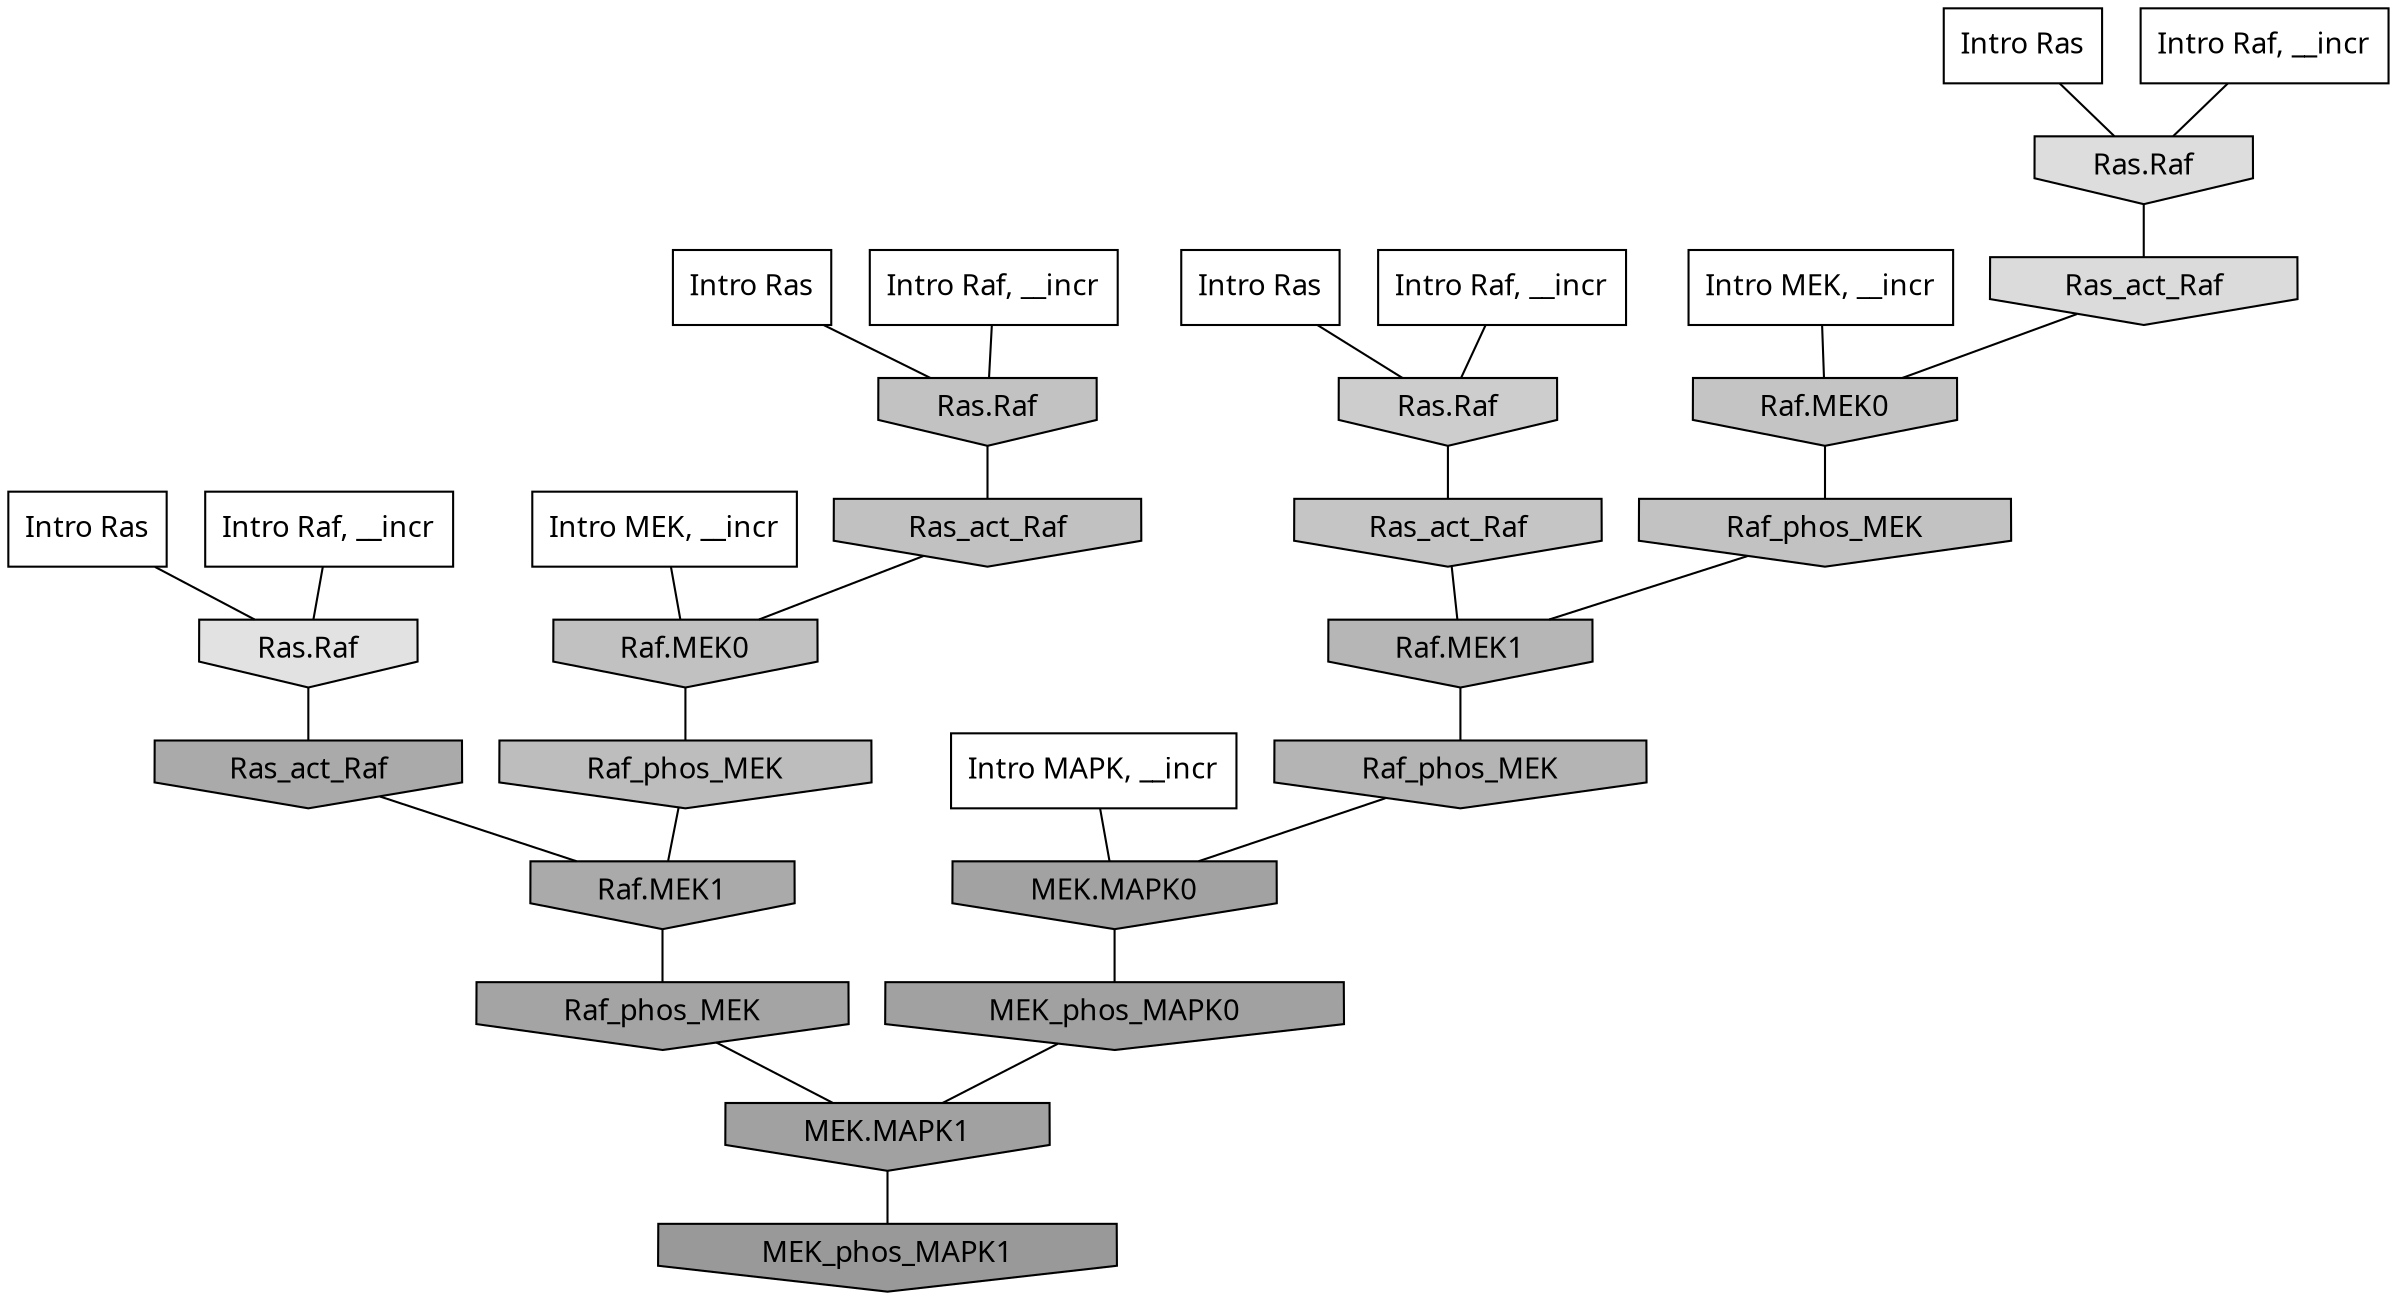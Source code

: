 digraph G{
  rankdir="TB";
  ranksep=0.30;
  node [fontname="CMU Serif"];
  edge [fontname="CMU Serif"];
  
  19 [label="Intro Ras", shape=rectangle, style=filled, fillcolor="0.000 0.000 1.000"]
  
  64 [label="Intro Ras", shape=rectangle, style=filled, fillcolor="0.000 0.000 1.000"]
  
  83 [label="Intro Ras", shape=rectangle, style=filled, fillcolor="0.000 0.000 1.000"]
  
  87 [label="Intro Ras", shape=rectangle, style=filled, fillcolor="0.000 0.000 1.000"]
  
  421 [label="Intro Raf, __incr", shape=rectangle, style=filled, fillcolor="0.000 0.000 1.000"]
  
  543 [label="Intro Raf, __incr", shape=rectangle, style=filled, fillcolor="0.000 0.000 1.000"]
  
  710 [label="Intro Raf, __incr", shape=rectangle, style=filled, fillcolor="0.000 0.000 1.000"]
  
  1091 [label="Intro Raf, __incr", shape=rectangle, style=filled, fillcolor="0.000 0.000 1.000"]
  
  1207 [label="Intro MEK, __incr", shape=rectangle, style=filled, fillcolor="0.000 0.000 1.000"]
  
  1996 [label="Intro MEK, __incr", shape=rectangle, style=filled, fillcolor="0.000 0.000 1.000"]
  
  2863 [label="Intro MAPK, __incr", shape=rectangle, style=filled, fillcolor="0.000 0.000 1.000"]
  
  4227 [label="Ras.Raf", shape=invhouse, style=filled, fillcolor="0.000 0.000 0.883"]
  
  4439 [label="Ras.Raf", shape=invhouse, style=filled, fillcolor="0.000 0.000 0.864"]
  
  4505 [label="Ras_act_Raf", shape=invhouse, style=filled, fillcolor="0.000 0.000 0.859"]
  
  5216 [label="Ras.Raf", shape=invhouse, style=filled, fillcolor="0.000 0.000 0.801"]
  
  5584 [label="Ras_act_Raf", shape=invhouse, style=filled, fillcolor="0.000 0.000 0.773"]
  
  5672 [label="Raf.MEK0", shape=invhouse, style=filled, fillcolor="0.000 0.000 0.768"]
  
  5770 [label="Raf_phos_MEK", shape=invhouse, style=filled, fillcolor="0.000 0.000 0.761"]
  
  5775 [label="Ras.Raf", shape=invhouse, style=filled, fillcolor="0.000 0.000 0.761"]
  
  5879 [label="Ras_act_Raf", shape=invhouse, style=filled, fillcolor="0.000 0.000 0.755"]
  
  5882 [label="Raf.MEK0", shape=invhouse, style=filled, fillcolor="0.000 0.000 0.755"]
  
  6077 [label="Raf_phos_MEK", shape=invhouse, style=filled, fillcolor="0.000 0.000 0.741"]
  
  6605 [label="Raf.MEK1", shape=invhouse, style=filled, fillcolor="0.000 0.000 0.711"]
  
  6725 [label="Raf_phos_MEK", shape=invhouse, style=filled, fillcolor="0.000 0.000 0.705"]
  
  7633 [label="Ras_act_Raf", shape=invhouse, style=filled, fillcolor="0.000 0.000 0.667"]
  
  7635 [label="Raf.MEK1", shape=invhouse, style=filled, fillcolor="0.000 0.000 0.667"]
  
  8254 [label="Raf_phos_MEK", shape=invhouse, style=filled, fillcolor="0.000 0.000 0.642"]
  
  8438 [label="MEK.MAPK0", shape=invhouse, style=filled, fillcolor="0.000 0.000 0.635"]
  
  8555 [label="MEK_phos_MAPK0", shape=invhouse, style=filled, fillcolor="0.000 0.000 0.629"]
  
  8575 [label="MEK.MAPK1", shape=invhouse, style=filled, fillcolor="0.000 0.000 0.629"]
  
  9377 [label="MEK_phos_MAPK1", shape=invhouse, style=filled, fillcolor="0.000 0.000 0.600"]
  
  
  8575 -> 9377 [dir=none, color="0.000 0.000 0.000"] 
  8555 -> 8575 [dir=none, color="0.000 0.000 0.000"] 
  8438 -> 8555 [dir=none, color="0.000 0.000 0.000"] 
  8254 -> 8575 [dir=none, color="0.000 0.000 0.000"] 
  7635 -> 8254 [dir=none, color="0.000 0.000 0.000"] 
  7633 -> 7635 [dir=none, color="0.000 0.000 0.000"] 
  6725 -> 8438 [dir=none, color="0.000 0.000 0.000"] 
  6605 -> 6725 [dir=none, color="0.000 0.000 0.000"] 
  6077 -> 7635 [dir=none, color="0.000 0.000 0.000"] 
  5882 -> 6077 [dir=none, color="0.000 0.000 0.000"] 
  5879 -> 5882 [dir=none, color="0.000 0.000 0.000"] 
  5775 -> 5879 [dir=none, color="0.000 0.000 0.000"] 
  5770 -> 6605 [dir=none, color="0.000 0.000 0.000"] 
  5672 -> 5770 [dir=none, color="0.000 0.000 0.000"] 
  5584 -> 6605 [dir=none, color="0.000 0.000 0.000"] 
  5216 -> 5584 [dir=none, color="0.000 0.000 0.000"] 
  4505 -> 5672 [dir=none, color="0.000 0.000 0.000"] 
  4439 -> 4505 [dir=none, color="0.000 0.000 0.000"] 
  4227 -> 7633 [dir=none, color="0.000 0.000 0.000"] 
  2863 -> 8438 [dir=none, color="0.000 0.000 0.000"] 
  1996 -> 5882 [dir=none, color="0.000 0.000 0.000"] 
  1207 -> 5672 [dir=none, color="0.000 0.000 0.000"] 
  1091 -> 4227 [dir=none, color="0.000 0.000 0.000"] 
  710 -> 5775 [dir=none, color="0.000 0.000 0.000"] 
  543 -> 5216 [dir=none, color="0.000 0.000 0.000"] 
  421 -> 4439 [dir=none, color="0.000 0.000 0.000"] 
  87 -> 4439 [dir=none, color="0.000 0.000 0.000"] 
  83 -> 5216 [dir=none, color="0.000 0.000 0.000"] 
  64 -> 5775 [dir=none, color="0.000 0.000 0.000"] 
  19 -> 4227 [dir=none, color="0.000 0.000 0.000"] 
  
  }
